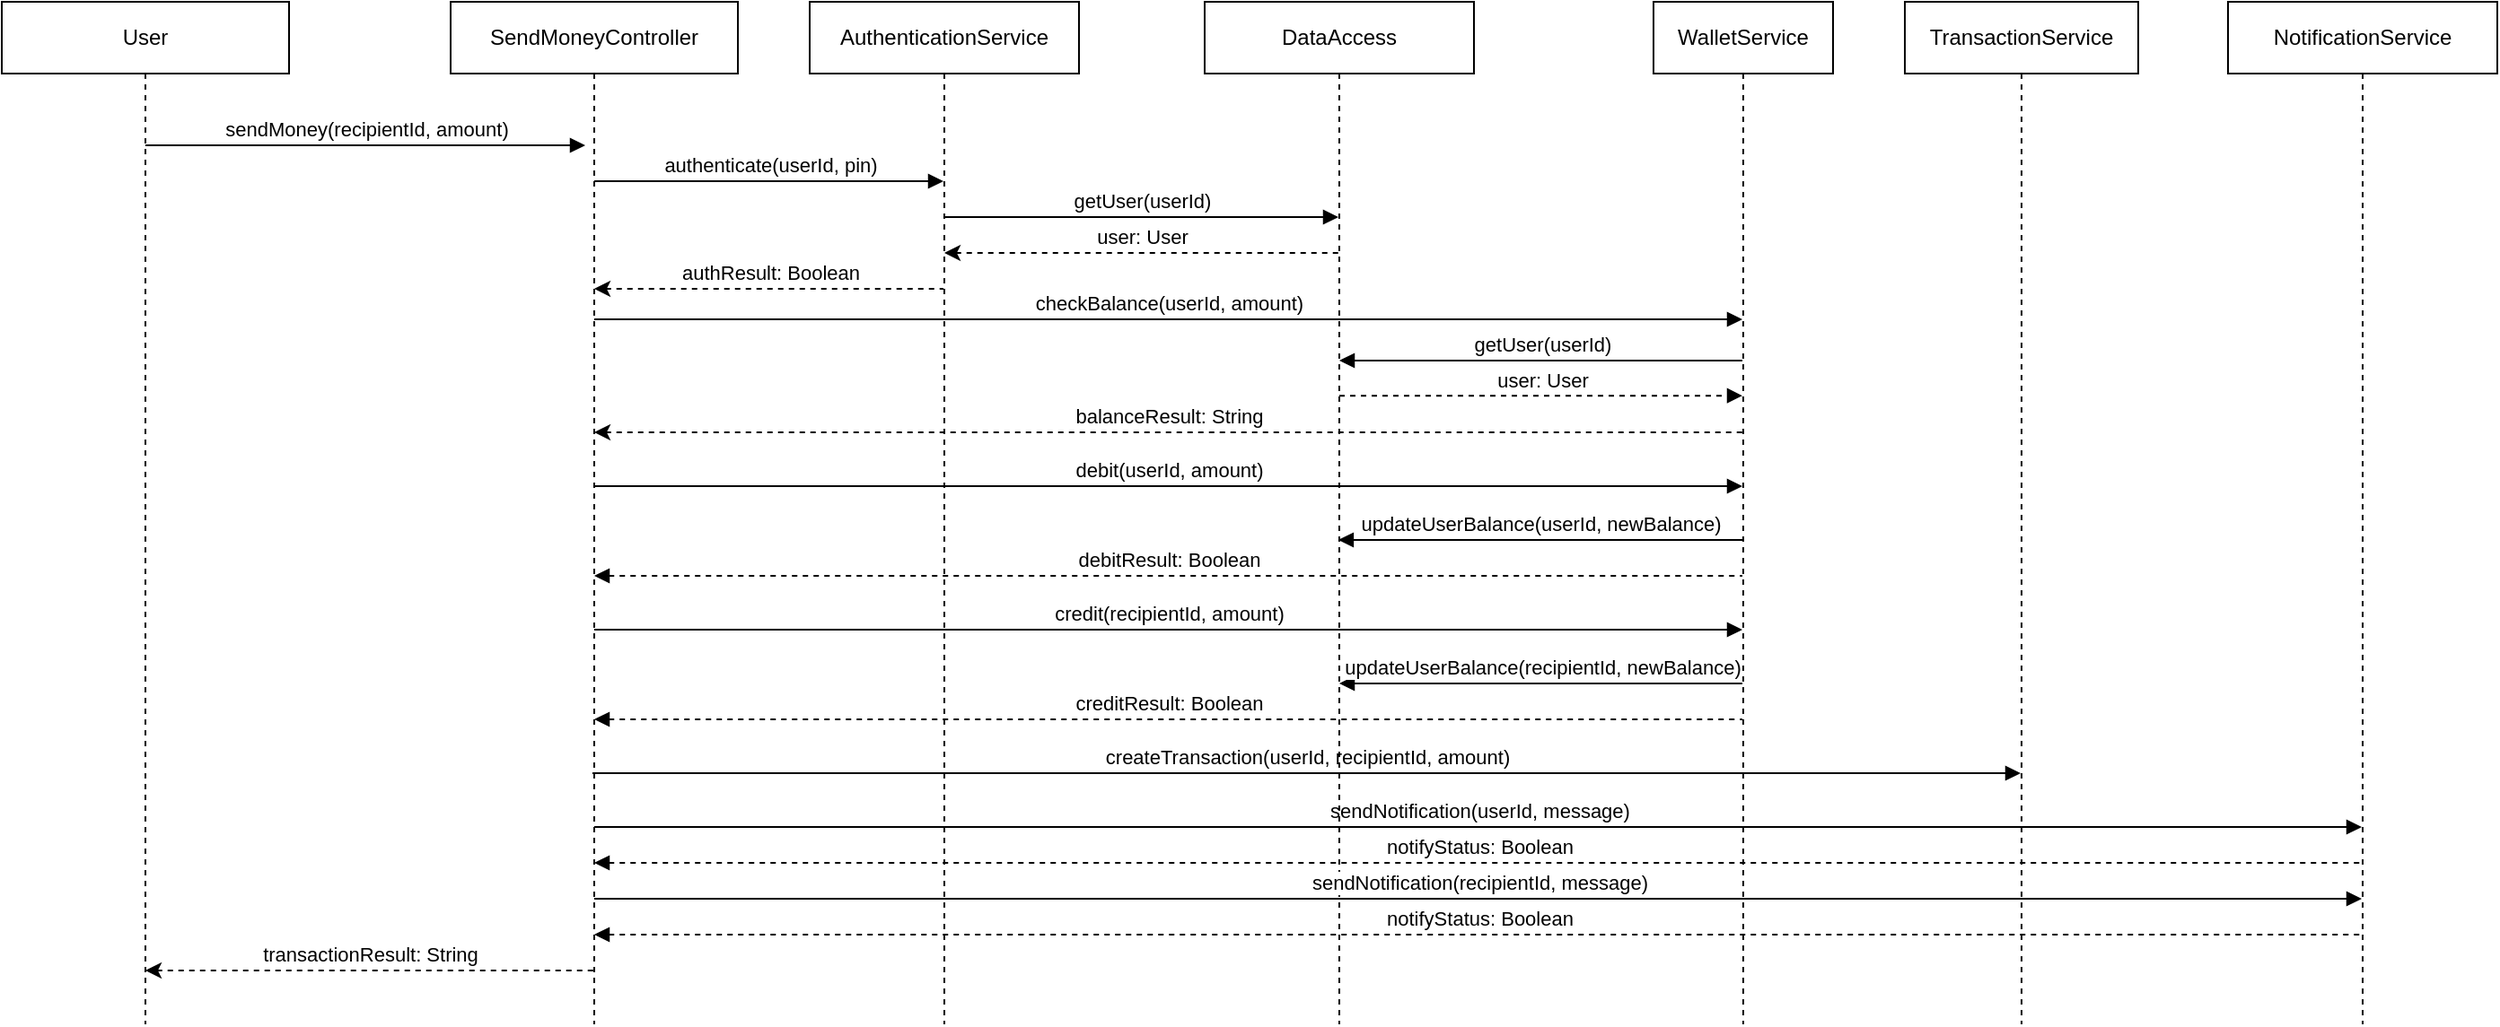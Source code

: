<mxfile version="27.2.0">
  <diagram name="Page-1" id="2YBvvXClWsGukQMizWep">
    <mxGraphModel dx="1501" dy="753" grid="1" gridSize="10" guides="1" tooltips="1" connect="1" arrows="1" fold="1" page="1" pageScale="1" pageWidth="850" pageHeight="1100" math="0" shadow="0">
      <root>
        <mxCell id="0" />
        <mxCell id="1" parent="0" />
        <mxCell id="aM9ryv3xv72pqoxQDRHE-1" value="User" style="shape=umlLifeline;perimeter=lifelinePerimeter;whiteSpace=wrap;html=1;container=0;dropTarget=0;collapsible=0;recursiveResize=0;outlineConnect=0;portConstraint=eastwest;newEdgeStyle={&quot;edgeStyle&quot;:&quot;elbowEdgeStyle&quot;,&quot;elbow&quot;:&quot;vertical&quot;,&quot;curved&quot;:0,&quot;rounded&quot;:0};" parent="1" vertex="1">
          <mxGeometry x="100" y="190" width="160" height="570" as="geometry" />
        </mxCell>
        <mxCell id="aM9ryv3xv72pqoxQDRHE-5" value="SendMoneyController" style="shape=umlLifeline;perimeter=lifelinePerimeter;whiteSpace=wrap;html=1;container=0;dropTarget=0;collapsible=0;recursiveResize=0;outlineConnect=0;portConstraint=eastwest;newEdgeStyle={&quot;edgeStyle&quot;:&quot;elbowEdgeStyle&quot;,&quot;elbow&quot;:&quot;vertical&quot;,&quot;curved&quot;:0,&quot;rounded&quot;:0};" parent="1" vertex="1">
          <mxGeometry x="350" y="190" width="160" height="570" as="geometry" />
        </mxCell>
        <mxCell id="aM9ryv3xv72pqoxQDRHE-7" value="sendMoney(recipientId, amount)" style="html=1;verticalAlign=bottom;endArrow=block;edgeStyle=elbowEdgeStyle;elbow=vertical;curved=0;rounded=0;" parent="1" source="aM9ryv3xv72pqoxQDRHE-1" edge="1">
          <mxGeometry relative="1" as="geometry">
            <mxPoint x="255" y="270" as="sourcePoint" />
            <Array as="points">
              <mxPoint x="340" y="270" />
            </Array>
            <mxPoint x="425" y="270" as="targetPoint" />
          </mxGeometry>
        </mxCell>
        <mxCell id="9KeYFTcrSnkAACumtySR-1" value="AuthenticationService" style="shape=umlLifeline;perimeter=lifelinePerimeter;whiteSpace=wrap;html=1;container=0;dropTarget=0;collapsible=0;recursiveResize=0;outlineConnect=0;portConstraint=eastwest;newEdgeStyle={&quot;edgeStyle&quot;:&quot;elbowEdgeStyle&quot;,&quot;elbow&quot;:&quot;vertical&quot;,&quot;curved&quot;:0,&quot;rounded&quot;:0};" vertex="1" parent="1">
          <mxGeometry x="550" y="190" width="150" height="570" as="geometry" />
        </mxCell>
        <mxCell id="9KeYFTcrSnkAACumtySR-2" value="WalletService" style="shape=umlLifeline;perimeter=lifelinePerimeter;whiteSpace=wrap;html=1;container=0;dropTarget=0;collapsible=0;recursiveResize=0;outlineConnect=0;portConstraint=eastwest;newEdgeStyle={&quot;edgeStyle&quot;:&quot;elbowEdgeStyle&quot;,&quot;elbow&quot;:&quot;vertical&quot;,&quot;curved&quot;:0,&quot;rounded&quot;:0};" vertex="1" parent="1">
          <mxGeometry x="1020" y="190" width="100" height="570" as="geometry" />
        </mxCell>
        <mxCell id="9KeYFTcrSnkAACumtySR-3" value="TransactionService" style="shape=umlLifeline;perimeter=lifelinePerimeter;whiteSpace=wrap;html=1;container=0;dropTarget=0;collapsible=0;recursiveResize=0;outlineConnect=0;portConstraint=eastwest;newEdgeStyle={&quot;edgeStyle&quot;:&quot;elbowEdgeStyle&quot;,&quot;elbow&quot;:&quot;vertical&quot;,&quot;curved&quot;:0,&quot;rounded&quot;:0};" vertex="1" parent="1">
          <mxGeometry x="1160" y="190" width="130" height="570" as="geometry" />
        </mxCell>
        <mxCell id="9KeYFTcrSnkAACumtySR-4" value="NotificationService" style="shape=umlLifeline;perimeter=lifelinePerimeter;whiteSpace=wrap;html=1;container=0;dropTarget=0;collapsible=0;recursiveResize=0;outlineConnect=0;portConstraint=eastwest;newEdgeStyle={&quot;edgeStyle&quot;:&quot;elbowEdgeStyle&quot;,&quot;elbow&quot;:&quot;vertical&quot;,&quot;curved&quot;:0,&quot;rounded&quot;:0};" vertex="1" parent="1">
          <mxGeometry x="1340" y="190" width="150" height="570" as="geometry" />
        </mxCell>
        <mxCell id="9KeYFTcrSnkAACumtySR-7" value="&lt;div&gt;authenticate(userId, pin)&lt;/div&gt;" style="html=1;verticalAlign=bottom;endArrow=block;edgeStyle=elbowEdgeStyle;elbow=vertical;curved=0;rounded=0;" edge="1" parent="1" source="aM9ryv3xv72pqoxQDRHE-5" target="9KeYFTcrSnkAACumtySR-1">
          <mxGeometry relative="1" as="geometry">
            <mxPoint x="441" y="300" as="sourcePoint" />
            <Array as="points">
              <mxPoint x="530" y="290" />
            </Array>
            <mxPoint x="620" y="300" as="targetPoint" />
          </mxGeometry>
        </mxCell>
        <mxCell id="9KeYFTcrSnkAACumtySR-8" value="authResult: Boolean" style="html=1;verticalAlign=bottom;endArrow=none;edgeStyle=elbowEdgeStyle;elbow=vertical;curved=0;rounded=0;endFill=0;startArrow=classic;startFill=1;dashed=1;" edge="1" parent="1" source="aM9ryv3xv72pqoxQDRHE-5" target="9KeYFTcrSnkAACumtySR-1">
          <mxGeometry x="0.004" relative="1" as="geometry">
            <mxPoint x="441" y="330" as="sourcePoint" />
            <Array as="points">
              <mxPoint x="530" y="350" />
              <mxPoint x="440" y="340" />
              <mxPoint x="525" y="340" />
            </Array>
            <mxPoint x="624.5" y="330" as="targetPoint" />
            <mxPoint as="offset" />
          </mxGeometry>
        </mxCell>
        <mxCell id="9KeYFTcrSnkAACumtySR-9" value="&lt;div&gt;checkBalance(userId, amount)&lt;/div&gt;" style="html=1;verticalAlign=bottom;endArrow=block;edgeStyle=elbowEdgeStyle;elbow=vertical;curved=0;rounded=0;" edge="1" parent="1" source="aM9ryv3xv72pqoxQDRHE-5" target="9KeYFTcrSnkAACumtySR-2">
          <mxGeometry relative="1" as="geometry">
            <mxPoint x="435" y="367" as="sourcePoint" />
            <Array as="points">
              <mxPoint x="515" y="367" />
            </Array>
            <mxPoint x="789.5" y="367" as="targetPoint" />
          </mxGeometry>
        </mxCell>
        <mxCell id="9KeYFTcrSnkAACumtySR-10" value="&lt;div&gt;balanceResult: String&lt;/div&gt;" style="html=1;verticalAlign=bottom;endArrow=none;edgeStyle=elbowEdgeStyle;elbow=vertical;curved=0;rounded=0;startArrow=classic;startFill=1;endFill=0;dashed=1;" edge="1" parent="1" source="aM9ryv3xv72pqoxQDRHE-5" target="9KeYFTcrSnkAACumtySR-2">
          <mxGeometry relative="1" as="geometry">
            <mxPoint x="435" y="400" as="sourcePoint" />
            <Array as="points">
              <mxPoint x="740" y="430" />
            </Array>
            <mxPoint x="789.75" y="400" as="targetPoint" />
          </mxGeometry>
        </mxCell>
        <mxCell id="9KeYFTcrSnkAACumtySR-11" value="&lt;div&gt;debit(userId, amount)&lt;/div&gt;" style="html=1;verticalAlign=bottom;endArrow=block;edgeStyle=elbowEdgeStyle;elbow=vertical;curved=0;rounded=0;" edge="1" parent="1" source="aM9ryv3xv72pqoxQDRHE-5" target="9KeYFTcrSnkAACumtySR-2">
          <mxGeometry relative="1" as="geometry">
            <mxPoint x="429.447" y="460" as="sourcePoint" />
            <Array as="points">
              <mxPoint x="730" y="460" />
            </Array>
            <mxPoint x="1069.5" y="460" as="targetPoint" />
          </mxGeometry>
        </mxCell>
        <mxCell id="9KeYFTcrSnkAACumtySR-13" value="&lt;div&gt;credit(recipientId, amount)&lt;/div&gt;" style="html=1;verticalAlign=bottom;endArrow=block;edgeStyle=elbowEdgeStyle;elbow=vertical;curved=0;rounded=0;" edge="1" parent="1" source="aM9ryv3xv72pqoxQDRHE-5" target="9KeYFTcrSnkAACumtySR-2">
          <mxGeometry relative="1" as="geometry">
            <mxPoint x="429.447" y="540" as="sourcePoint" />
            <Array as="points">
              <mxPoint x="740" y="540" />
            </Array>
            <mxPoint x="1069.5" y="540" as="targetPoint" />
          </mxGeometry>
        </mxCell>
        <mxCell id="9KeYFTcrSnkAACumtySR-15" value="&lt;div&gt;createTransaction(userId, recipientId, amount)&lt;/div&gt;" style="html=1;verticalAlign=bottom;endArrow=block;edgeStyle=elbowEdgeStyle;elbow=vertical;curved=0;rounded=0;" edge="1" parent="1" target="9KeYFTcrSnkAACumtySR-3">
          <mxGeometry relative="1" as="geometry">
            <mxPoint x="429" y="620" as="sourcePoint" />
            <Array as="points">
              <mxPoint x="830" y="620" />
            </Array>
            <mxPoint x="1224.5" y="660.0" as="targetPoint" />
          </mxGeometry>
        </mxCell>
        <mxCell id="9KeYFTcrSnkAACumtySR-16" value="&lt;div&gt;transactionResult: String&lt;/div&gt;" style="html=1;verticalAlign=bottom;endArrow=none;edgeStyle=elbowEdgeStyle;elbow=vertical;curved=0;rounded=0;startArrow=classic;startFill=1;endFill=0;dashed=1;" edge="1" parent="1" source="aM9ryv3xv72pqoxQDRHE-1" target="aM9ryv3xv72pqoxQDRHE-5">
          <mxGeometry relative="1" as="geometry">
            <mxPoint x="429.759" y="650" as="sourcePoint" />
            <Array as="points">
              <mxPoint x="300" y="730" />
            </Array>
            <mxPoint x="1224.5" y="650.0" as="targetPoint" />
          </mxGeometry>
        </mxCell>
        <mxCell id="9KeYFTcrSnkAACumtySR-17" value="&lt;div&gt;sendNotification(userId, message)&lt;/div&gt;" style="html=1;verticalAlign=bottom;endArrow=block;edgeStyle=elbowEdgeStyle;elbow=vertical;curved=0;rounded=0;" edge="1" parent="1" source="aM9ryv3xv72pqoxQDRHE-5" target="9KeYFTcrSnkAACumtySR-4">
          <mxGeometry relative="1" as="geometry">
            <mxPoint x="440" y="680" as="sourcePoint" />
            <Array as="points">
              <mxPoint x="530" y="650" />
            </Array>
            <mxPoint x="1424.5" y="680.0" as="targetPoint" />
          </mxGeometry>
        </mxCell>
        <mxCell id="9KeYFTcrSnkAACumtySR-39" value="DataAccess" style="shape=umlLifeline;perimeter=lifelinePerimeter;whiteSpace=wrap;html=1;container=0;dropTarget=0;collapsible=0;recursiveResize=0;outlineConnect=0;portConstraint=eastwest;newEdgeStyle={&quot;edgeStyle&quot;:&quot;elbowEdgeStyle&quot;,&quot;elbow&quot;:&quot;vertical&quot;,&quot;curved&quot;:0,&quot;rounded&quot;:0};" vertex="1" parent="1">
          <mxGeometry x="770" y="190" width="150" height="570" as="geometry" />
        </mxCell>
        <mxCell id="9KeYFTcrSnkAACumtySR-40" value="&lt;div&gt;getUser(userId)&lt;/div&gt;" style="html=1;verticalAlign=bottom;endArrow=block;edgeStyle=elbowEdgeStyle;elbow=vertical;curved=0;rounded=0;" edge="1" parent="1" source="9KeYFTcrSnkAACumtySR-1" target="9KeYFTcrSnkAACumtySR-39">
          <mxGeometry relative="1" as="geometry">
            <mxPoint x="630" y="310" as="sourcePoint" />
            <Array as="points">
              <mxPoint x="726" y="310" />
            </Array>
            <mxPoint x="826" y="310" as="targetPoint" />
          </mxGeometry>
        </mxCell>
        <mxCell id="9KeYFTcrSnkAACumtySR-41" value="user: User" style="html=1;verticalAlign=bottom;endArrow=none;edgeStyle=elbowEdgeStyle;elbow=vertical;curved=0;rounded=0;endFill=0;startArrow=classic;startFill=1;dashed=1;" edge="1" parent="1" source="9KeYFTcrSnkAACumtySR-1" target="9KeYFTcrSnkAACumtySR-39">
          <mxGeometry relative="1" as="geometry">
            <mxPoint x="640" y="340" as="sourcePoint" />
            <Array as="points">
              <mxPoint x="740" y="330" />
              <mxPoint x="651" y="350" />
              <mxPoint x="736" y="350" />
            </Array>
            <mxPoint x="835.5" y="340" as="targetPoint" />
          </mxGeometry>
        </mxCell>
        <mxCell id="9KeYFTcrSnkAACumtySR-42" value="user: User" style="html=1;verticalAlign=bottom;endArrow=block;edgeStyle=elbowEdgeStyle;elbow=vertical;curved=0;rounded=0;endFill=1;startArrow=none;startFill=0;dashed=1;" edge="1" parent="1" source="9KeYFTcrSnkAACumtySR-39" target="9KeYFTcrSnkAACumtySR-2">
          <mxGeometry relative="1" as="geometry">
            <mxPoint x="820.0" y="409.57" as="sourcePoint" />
            <Array as="points">
              <mxPoint x="940.37" y="409.57" />
              <mxPoint x="851.37" y="429.57" />
              <mxPoint x="936.37" y="429.57" />
            </Array>
            <mxPoint x="1039.87" y="409.57" as="targetPoint" />
          </mxGeometry>
        </mxCell>
        <mxCell id="9KeYFTcrSnkAACumtySR-43" value="&lt;div&gt;getUser(userId)&lt;/div&gt;" style="html=1;verticalAlign=bottom;endArrow=none;edgeStyle=elbowEdgeStyle;elbow=vertical;curved=0;rounded=0;endFill=0;startArrow=block;startFill=1;" edge="1" parent="1" source="9KeYFTcrSnkAACumtySR-39" target="9KeYFTcrSnkAACumtySR-2">
          <mxGeometry relative="1" as="geometry">
            <mxPoint x="840.0" y="390" as="sourcePoint" />
            <Array as="points">
              <mxPoint x="946.37" y="390" />
            </Array>
            <mxPoint x="1059.87" y="390" as="targetPoint" />
          </mxGeometry>
        </mxCell>
        <mxCell id="9KeYFTcrSnkAACumtySR-44" value="updateUserBalance(userId, newBalance)" style="html=1;verticalAlign=bottom;endArrow=none;edgeStyle=elbowEdgeStyle;elbow=vertical;curved=0;rounded=0;endFill=0;startArrow=block;startFill=1;" edge="1" parent="1">
          <mxGeometry relative="1" as="geometry">
            <mxPoint x="844.447" y="490" as="sourcePoint" />
            <Array as="points">
              <mxPoint x="945" y="490" />
              <mxPoint x="856.37" y="500" />
              <mxPoint x="941.37" y="500" />
            </Array>
            <mxPoint x="1069.5" y="490" as="targetPoint" />
          </mxGeometry>
        </mxCell>
        <mxCell id="9KeYFTcrSnkAACumtySR-45" value="&lt;div&gt;debitResult: Boolean&lt;/div&gt;" style="html=1;verticalAlign=bottom;endArrow=none;edgeStyle=elbowEdgeStyle;elbow=vertical;curved=0;rounded=0;endFill=0;startArrow=block;startFill=1;dashed=1;" edge="1" parent="1" source="aM9ryv3xv72pqoxQDRHE-5" target="9KeYFTcrSnkAACumtySR-2">
          <mxGeometry relative="1" as="geometry">
            <mxPoint x="429.447" y="510" as="sourcePoint" />
            <Array as="points">
              <mxPoint x="941.37" y="510" />
            </Array>
            <mxPoint x="1069.5" y="510" as="targetPoint" />
          </mxGeometry>
        </mxCell>
        <mxCell id="9KeYFTcrSnkAACumtySR-46" value="updateUserBalance(recipientId, newBalance)" style="html=1;verticalAlign=bottom;endArrow=none;edgeStyle=elbowEdgeStyle;elbow=vertical;curved=0;rounded=0;endFill=0;startArrow=block;startFill=1;" edge="1" parent="1" source="9KeYFTcrSnkAACumtySR-39" target="9KeYFTcrSnkAACumtySR-2">
          <mxGeometry x="0.001" relative="1" as="geometry">
            <mxPoint x="844.447" y="570" as="sourcePoint" />
            <Array as="points">
              <mxPoint x="950" y="570" />
              <mxPoint x="866.37" y="510" />
              <mxPoint x="951.37" y="510" />
            </Array>
            <mxPoint x="1069.5" y="570" as="targetPoint" />
            <mxPoint as="offset" />
          </mxGeometry>
        </mxCell>
        <mxCell id="9KeYFTcrSnkAACumtySR-47" value="&lt;div&gt;creditResult: Boolean&lt;/div&gt;" style="html=1;verticalAlign=bottom;endArrow=none;edgeStyle=elbowEdgeStyle;elbow=vertical;curved=0;rounded=0;endFill=0;startArrow=block;startFill=1;dashed=1;" edge="1" parent="1" source="aM9ryv3xv72pqoxQDRHE-5" target="9KeYFTcrSnkAACumtySR-2">
          <mxGeometry x="0.0" relative="1" as="geometry">
            <mxPoint x="429.447" y="590" as="sourcePoint" />
            <Array as="points">
              <mxPoint x="770" y="590" />
            </Array>
            <mxPoint x="1069.5" y="590" as="targetPoint" />
            <mxPoint as="offset" />
          </mxGeometry>
        </mxCell>
        <mxCell id="9KeYFTcrSnkAACumtySR-48" value="&lt;div&gt;sendNotification(recipientId, message)&lt;/div&gt;" style="html=1;verticalAlign=bottom;endArrow=block;edgeStyle=elbowEdgeStyle;elbow=vertical;curved=0;rounded=0;" edge="1" parent="1" source="aM9ryv3xv72pqoxQDRHE-5" target="9KeYFTcrSnkAACumtySR-4">
          <mxGeometry relative="1" as="geometry">
            <mxPoint x="430" y="680" as="sourcePoint" />
            <Array as="points">
              <mxPoint x="540" y="690" />
            </Array>
            <mxPoint x="1416" y="680" as="targetPoint" />
          </mxGeometry>
        </mxCell>
        <mxCell id="9KeYFTcrSnkAACumtySR-49" value="&lt;div&gt;notifyStatus: Boolean&lt;/div&gt;" style="html=1;verticalAlign=bottom;endArrow=none;edgeStyle=elbowEdgeStyle;elbow=vertical;curved=0;rounded=0;dashed=1;startArrow=block;startFill=1;endFill=0;" edge="1" parent="1" source="aM9ryv3xv72pqoxQDRHE-5" target="9KeYFTcrSnkAACumtySR-4">
          <mxGeometry relative="1" as="geometry">
            <mxPoint x="439" y="660" as="sourcePoint" />
            <Array as="points">
              <mxPoint x="540" y="670" />
            </Array>
            <mxPoint x="1425" y="660" as="targetPoint" />
          </mxGeometry>
        </mxCell>
        <mxCell id="9KeYFTcrSnkAACumtySR-50" value="&lt;div&gt;notifyStatus: Boolean&lt;/div&gt;" style="html=1;verticalAlign=bottom;endArrow=none;edgeStyle=elbowEdgeStyle;elbow=vertical;curved=0;rounded=0;dashed=1;startArrow=block;startFill=1;endFill=0;" edge="1" parent="1" source="aM9ryv3xv72pqoxQDRHE-5" target="9KeYFTcrSnkAACumtySR-4">
          <mxGeometry relative="1" as="geometry">
            <mxPoint x="425" y="720" as="sourcePoint" />
            <Array as="points">
              <mxPoint x="550" y="710" />
            </Array>
            <mxPoint x="1411" y="720" as="targetPoint" />
          </mxGeometry>
        </mxCell>
      </root>
    </mxGraphModel>
  </diagram>
</mxfile>
